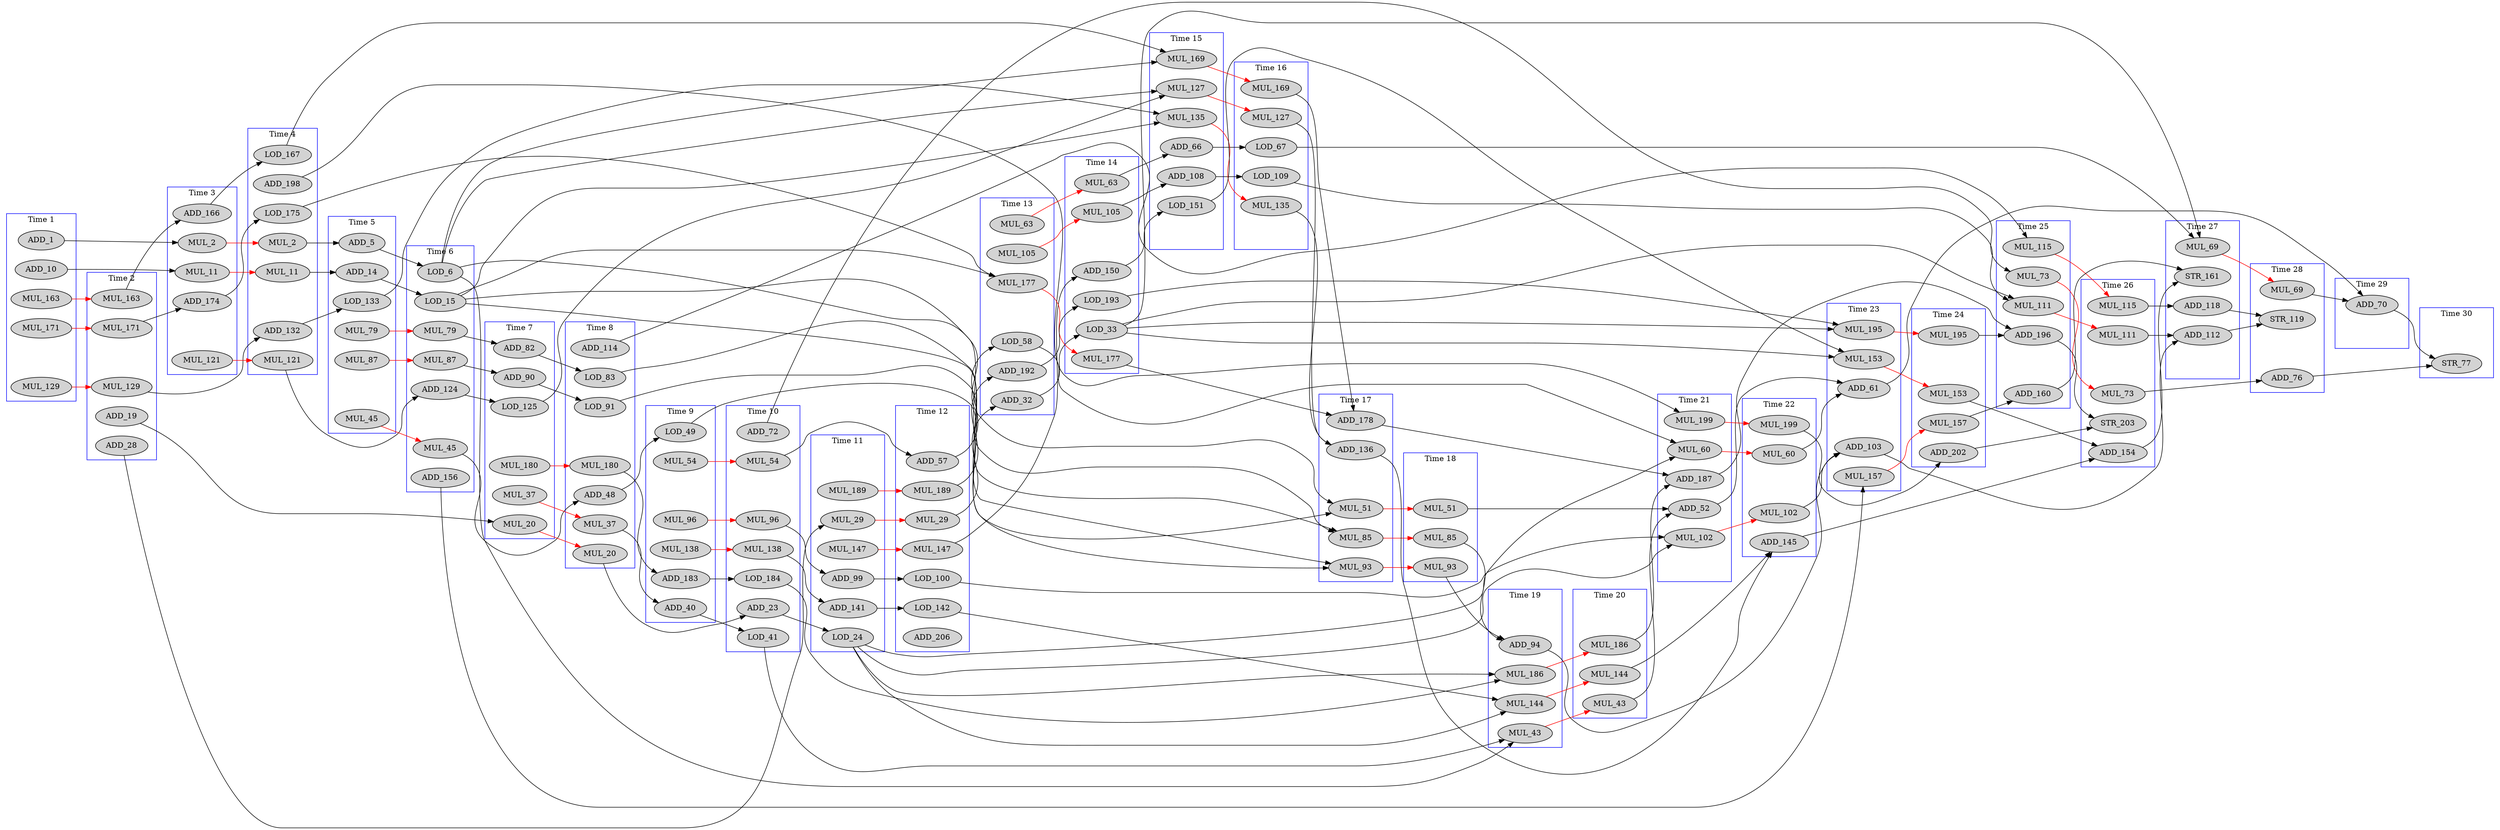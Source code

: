 digraph matmul_dfg__3 {
  rankdir = LR;
  newrank="true"
  subgraph cluster_1 {
    rank=same;
    node [style=filled];
    label = "Time 1";
    color = blue;
    pseudo_1 [style=invis];
    ADD_1
    ADD_10
    MUL_129_0 [label=MUL_129]
    MUL_163_0 [label=MUL_163]
    MUL_171_0 [label=MUL_171]
  }
  subgraph cluster_2 {
    rank=same;
    node [style=filled];
    label = "Time 2";
    color = blue;
    pseudo_2 [style=invis];
    ADD_19
    ADD_28
    MUL_129_1 [label=MUL_129]
    MUL_163_1 [label=MUL_163]
    MUL_171_1 [label=MUL_171]
  }
  subgraph cluster_3 {
    rank=same;
    node [style=filled];
    label = "Time 3";
    color = blue;
    pseudo_3 [style=invis];
    MUL_2_0 [label=MUL_2]
    MUL_11_0 [label=MUL_11]
    MUL_121_0 [label=MUL_121]
    ADD_166
    ADD_174
  }
  subgraph cluster_4 {
    rank=same;
    node [style=filled];
    label = "Time 4";
    color = blue;
    pseudo_4 [style=invis];
    MUL_2_1 [label=MUL_2]
    MUL_11_1 [label=MUL_11]
    MUL_121_1 [label=MUL_121]
    ADD_132
    LOD_167
    LOD_175
    ADD_198
  }
  subgraph cluster_5 {
    rank=same;
    node [style=filled];
    label = "Time 5";
    color = blue;
    pseudo_5 [style=invis];
    ADD_5
    ADD_14
    MUL_45_0 [label=MUL_45]
    MUL_79_0 [label=MUL_79]
    MUL_87_0 [label=MUL_87]
    LOD_133
  }
  subgraph cluster_6 {
    rank=same;
    node [style=filled];
    label = "Time 6";
    color = blue;
    pseudo_6 [style=invis];
    LOD_6
    LOD_15
    MUL_45_1 [label=MUL_45]
    MUL_79_1 [label=MUL_79]
    MUL_87_1 [label=MUL_87]
    ADD_124
    ADD_156
  }
  subgraph cluster_7 {
    rank=same;
    node [style=filled];
    label = "Time 7";
    color = blue;
    pseudo_7 [style=invis];
    MUL_20_0 [label=MUL_20]
    MUL_37_0 [label=MUL_37]
    ADD_82
    ADD_90
    LOD_125
    MUL_180_0 [label=MUL_180]
  }
  subgraph cluster_8 {
    rank=same;
    node [style=filled];
    label = "Time 8";
    color = blue;
    pseudo_8 [style=invis];
    MUL_20_1 [label=MUL_20]
    MUL_37_1 [label=MUL_37]
    ADD_48
    LOD_83
    LOD_91
    ADD_114
    MUL_180_1 [label=MUL_180]
  }
  subgraph cluster_9 {
    rank=same;
    node [style=filled];
    label = "Time 9";
    color = blue;
    pseudo_9 [style=invis];
    ADD_40
    LOD_49
    MUL_54_0 [label=MUL_54]
    MUL_96_0 [label=MUL_96]
    MUL_138_0 [label=MUL_138]
    ADD_183
  }
  subgraph cluster_10 {
    rank=same;
    node [style=filled];
    label = "Time 10";
    color = blue;
    pseudo_10 [style=invis];
    ADD_23
    LOD_41
    MUL_54_1 [label=MUL_54]
    ADD_72
    MUL_96_1 [label=MUL_96]
    MUL_138_1 [label=MUL_138]
    LOD_184
  }
  subgraph cluster_11 {
    rank=same;
    node [style=filled];
    label = "Time 11";
    color = blue;
    pseudo_11 [style=invis];
    LOD_24
    MUL_29_0 [label=MUL_29]
    ADD_99
    ADD_141
    MUL_147_0 [label=MUL_147]
    MUL_189_0 [label=MUL_189]
  }
  subgraph cluster_12 {
    rank=same;
    node [style=filled];
    label = "Time 12";
    color = blue;
    pseudo_12 [style=invis];
    MUL_29_1 [label=MUL_29]
    ADD_57
    LOD_100
    LOD_142
    MUL_147_1 [label=MUL_147]
    MUL_189_1 [label=MUL_189]
    ADD_206
  }
  subgraph cluster_13 {
    rank=same;
    node [style=filled];
    label = "Time 13";
    color = blue;
    pseudo_13 [style=invis];
    ADD_32
    LOD_58
    MUL_63_0 [label=MUL_63]
    MUL_105_0 [label=MUL_105]
    MUL_177_0 [label=MUL_177]
    ADD_192
  }
  subgraph cluster_14 {
    rank=same;
    node [style=filled];
    label = "Time 14";
    color = blue;
    pseudo_14 [style=invis];
    LOD_33
    MUL_63_1 [label=MUL_63]
    MUL_105_1 [label=MUL_105]
    ADD_150
    MUL_177_1 [label=MUL_177]
    LOD_193
  }
  subgraph cluster_15 {
    rank=same;
    node [style=filled];
    label = "Time 15";
    color = blue;
    pseudo_15 [style=invis];
    ADD_66
    ADD_108
    MUL_127_0 [label=MUL_127]
    MUL_135_0 [label=MUL_135]
    LOD_151
    MUL_169_0 [label=MUL_169]
  }
  subgraph cluster_16 {
    rank=same;
    node [style=filled];
    label = "Time 16";
    color = blue;
    pseudo_16 [style=invis];
    LOD_67
    LOD_109
    MUL_127_1 [label=MUL_127]
    MUL_135_1 [label=MUL_135]
    MUL_169_1 [label=MUL_169]
  }
  subgraph cluster_17 {
    rank=same;
    node [style=filled];
    label = "Time 17";
    color = blue;
    pseudo_17 [style=invis];
    MUL_51_0 [label=MUL_51]
    MUL_85_0 [label=MUL_85]
    MUL_93_0 [label=MUL_93]
    ADD_136
    ADD_178
  }
  subgraph cluster_18 {
    rank=same;
    node [style=filled];
    label = "Time 18";
    color = blue;
    pseudo_18 [style=invis];
    MUL_51_1 [label=MUL_51]
    MUL_85_1 [label=MUL_85]
    MUL_93_1 [label=MUL_93]
  }
  subgraph cluster_19 {
    rank=same;
    node [style=filled];
    label = "Time 19";
    color = blue;
    pseudo_19 [style=invis];
    MUL_43_0 [label=MUL_43]
    ADD_94
    MUL_144_0 [label=MUL_144]
    MUL_186_0 [label=MUL_186]
  }
  subgraph cluster_20 {
    rank=same;
    node [style=filled];
    label = "Time 20";
    color = blue;
    pseudo_20 [style=invis];
    MUL_43_1 [label=MUL_43]
    MUL_144_1 [label=MUL_144]
    MUL_186_1 [label=MUL_186]
  }
  subgraph cluster_21 {
    rank=same;
    node [style=filled];
    label = "Time 21";
    color = blue;
    pseudo_21 [style=invis];
    ADD_52
    MUL_60_0 [label=MUL_60]
    MUL_102_0 [label=MUL_102]
    ADD_187
    MUL_199_0 [label=MUL_199]
  }
  subgraph cluster_22 {
    rank=same;
    node [style=filled];
    label = "Time 22";
    color = blue;
    pseudo_22 [style=invis];
    MUL_60_1 [label=MUL_60]
    MUL_102_1 [label=MUL_102]
    ADD_145
    MUL_199_1 [label=MUL_199]
  }
  subgraph cluster_23 {
    rank=same;
    node [style=filled];
    label = "Time 23";
    color = blue;
    pseudo_23 [style=invis];
    ADD_61
    ADD_103
    MUL_153_0 [label=MUL_153]
    MUL_157_0 [label=MUL_157]
    MUL_195_0 [label=MUL_195]
  }
  subgraph cluster_24 {
    rank=same;
    node [style=filled];
    label = "Time 24";
    color = blue;
    pseudo_24 [style=invis];
    MUL_153_1 [label=MUL_153]
    MUL_157_1 [label=MUL_157]
    MUL_195_1 [label=MUL_195]
    ADD_202
  }
  subgraph cluster_25 {
    rank=same;
    node [style=filled];
    label = "Time 25";
    color = blue;
    pseudo_25 [style=invis];
    MUL_73_0 [label=MUL_73]
    MUL_111_0 [label=MUL_111]
    MUL_115_0 [label=MUL_115]
    ADD_160
    ADD_196
  }
  subgraph cluster_26 {
    rank=same;
    node [style=filled];
    label = "Time 26";
    color = blue;
    pseudo_26 [style=invis];
    MUL_73_1 [label=MUL_73]
    MUL_111_1 [label=MUL_111]
    MUL_115_1 [label=MUL_115]
    ADD_154
    STR_203
  }
  subgraph cluster_27 {
    rank=same;
    node [style=filled];
    label = "Time 27";
    color = blue;
    pseudo_27 [style=invis];
    MUL_69_0 [label=MUL_69]
    ADD_112
    ADD_118
    STR_161
  }
  subgraph cluster_28 {
    rank=same;
    node [style=filled];
    label = "Time 28";
    color = blue;
    pseudo_28 [style=invis];
    MUL_69_1 [label=MUL_69]
    ADD_76
    STR_119
  }
  subgraph cluster_29 {
    rank=same;
    node [style=filled];
    label = "Time 29";
    color = blue;
    pseudo_29 [style=invis];
    ADD_70
  }
  subgraph cluster_30 {
    rank=same;
    node [style=filled];
    label = "Time 30";
    color = blue;
    pseudo_30 [style=invis];
    STR_77
  }
    pseudo_1->pseudo_2 [style=invis];
    pseudo_2->pseudo_3 [style=invis];
    pseudo_3->pseudo_4 [style=invis];
    pseudo_4->pseudo_5 [style=invis];
    pseudo_5->pseudo_6 [style=invis];
    pseudo_6->pseudo_7 [style=invis];
    pseudo_7->pseudo_8 [style=invis];
    pseudo_8->pseudo_9 [style=invis];
    pseudo_9->pseudo_10 [style=invis];
    pseudo_10->pseudo_11 [style=invis];
    pseudo_11->pseudo_12 [style=invis];
    pseudo_12->pseudo_13 [style=invis];
    pseudo_13->pseudo_14 [style=invis];
    pseudo_14->pseudo_15 [style=invis];
    pseudo_15->pseudo_16 [style=invis];
    pseudo_16->pseudo_17 [style=invis];
    pseudo_17->pseudo_18 [style=invis];
    pseudo_18->pseudo_19 [style=invis];
    pseudo_19->pseudo_20 [style=invis];
    pseudo_20->pseudo_21 [style=invis];
    pseudo_21->pseudo_22 [style=invis];
    pseudo_22->pseudo_23 [style=invis];
    pseudo_23->pseudo_24 [style=invis];
    pseudo_24->pseudo_25 [style=invis];
    pseudo_25->pseudo_26 [style=invis];
    pseudo_26->pseudo_27 [style=invis];
    pseudo_27->pseudo_28 [style=invis];
    pseudo_28->pseudo_29 [style=invis];
    pseudo_29->pseudo_30 [style=invis];
    MUL_2_0 -> MUL_2_1 [color=red];
    MUL_11_0 -> MUL_11_1 [color=red];
    MUL_20_0 -> MUL_20_1 [color=red];
    MUL_29_0 -> MUL_29_1 [color=red];
    MUL_37_0 -> MUL_37_1 [color=red];
    MUL_43_0 -> MUL_43_1 [color=red];
    MUL_45_0 -> MUL_45_1 [color=red];
    MUL_51_0 -> MUL_51_1 [color=red];
    MUL_54_0 -> MUL_54_1 [color=red];
    MUL_60_0 -> MUL_60_1 [color=red];
    MUL_63_0 -> MUL_63_1 [color=red];
    MUL_69_0 -> MUL_69_1 [color=red];
    MUL_73_0 -> MUL_73_1 [color=red];
    MUL_79_0 -> MUL_79_1 [color=red];
    MUL_85_0 -> MUL_85_1 [color=red];
    MUL_87_0 -> MUL_87_1 [color=red];
    MUL_93_0 -> MUL_93_1 [color=red];
    MUL_96_0 -> MUL_96_1 [color=red];
    MUL_102_0 -> MUL_102_1 [color=red];
    MUL_105_0 -> MUL_105_1 [color=red];
    MUL_111_0 -> MUL_111_1 [color=red];
    MUL_115_0 -> MUL_115_1 [color=red];
    MUL_121_0 -> MUL_121_1 [color=red];
    MUL_127_0 -> MUL_127_1 [color=red];
    MUL_129_0 -> MUL_129_1 [color=red];
    MUL_135_0 -> MUL_135_1 [color=red];
    MUL_138_0 -> MUL_138_1 [color=red];
    MUL_144_0 -> MUL_144_1 [color=red];
    MUL_147_0 -> MUL_147_1 [color=red];
    MUL_153_0 -> MUL_153_1 [color=red];
    MUL_157_0 -> MUL_157_1 [color=red];
    MUL_163_0 -> MUL_163_1 [color=red];
    MUL_169_0 -> MUL_169_1 [color=red];
    MUL_171_0 -> MUL_171_1 [color=red];
    MUL_177_0 -> MUL_177_1 [color=red];
    MUL_180_0 -> MUL_180_1 [color=red];
    MUL_186_0 -> MUL_186_1 [color=red];
    MUL_189_0 -> MUL_189_1 [color=red];
    MUL_195_0 -> MUL_195_1 [color=red];
    MUL_199_0 -> MUL_199_1 [color=red];
    ADD_1 -> MUL_2_0 [ name = 1 ];
    MUL_2_1 -> ADD_5 [ name = 2 ];
    ADD_5 -> LOD_6 [ name = 3 ];
    LOD_6 -> MUL_43_0 [ name = 4 ];
    LOD_6 -> MUL_85_0 [ name = 5 ];
    LOD_6 -> MUL_127_0 [ name = 6 ];
    LOD_6 -> MUL_169_0 [ name = 7 ];
    ADD_10 -> MUL_11_0 [ name = 9 ];
    MUL_11_1 -> ADD_14 [ name = 10 ];
    ADD_14 -> LOD_15 [ name = 11 ];
    LOD_15 -> MUL_51_0 [ name = 12 ];
    LOD_15 -> MUL_93_0 [ name = 13 ];
    LOD_15 -> MUL_135_0 [ name = 14 ];
    LOD_15 -> MUL_177_0 [ name = 15 ];
    ADD_19 -> MUL_20_0 [ name = 17 ];
    MUL_20_1 -> ADD_23 [ name = 18 ];
    ADD_23 -> LOD_24 [ name = 19 ];
    LOD_24 -> MUL_60_0 [ name = 20 ];
    LOD_24 -> MUL_102_0 [ name = 21 ];
    LOD_24 -> MUL_144_0 [ name = 22 ];
    LOD_24 -> MUL_186_0 [ name = 23 ];
    ADD_28 -> MUL_29_0 [ name = 25 ];
    MUL_29_1 -> ADD_32 [ name = 26 ];
    ADD_32 -> LOD_33 [ name = 27 ];
    LOD_33 -> MUL_69_0 [ name = 28 ];
    LOD_33 -> MUL_111_0 [ name = 29 ];
    LOD_33 -> MUL_153_0 [ name = 30 ];
    LOD_33 -> MUL_195_0 [ name = 31 ];
    MUL_37_1 -> ADD_40 [ name = 33 ];
    ADD_40 -> LOD_41 [ name = 34 ];
    LOD_41 -> MUL_43_0 [ name = 35 ];
    MUL_43_1 -> ADD_52 [ name = 36 ];
    MUL_45_1 -> ADD_48 [ name = 38 ];
    ADD_48 -> LOD_49 [ name = 39 ];
    LOD_49 -> MUL_51_0 [ name = 40 ];
    MUL_51_1 -> ADD_52 [ name = 41 ];
    ADD_52 -> ADD_61 [ name = 42 ];
    MUL_54_1 -> ADD_57 [ name = 44 ];
    ADD_57 -> LOD_58 [ name = 45 ];
    LOD_58 -> MUL_60_0 [ name = 46 ];
    MUL_60_1 -> ADD_61 [ name = 47 ];
    ADD_61 -> ADD_70 [ name = 48 ];
    MUL_63_1 -> ADD_66 [ name = 50 ];
    ADD_66 -> LOD_67 [ name = 51 ];
    LOD_67 -> MUL_69_0 [ name = 52 ];
    MUL_69_1 -> ADD_70 [ name = 53 ];
    ADD_70 -> STR_77 [ name = 54 ];
    ADD_72 -> MUL_73_0 [ name = 56 ];
    MUL_73_1 -> ADD_76 [ name = 57 ];
    ADD_76 -> STR_77 [ name = 58 ];
    MUL_79_1 -> ADD_82 [ name = 60 ];
    ADD_82 -> LOD_83 [ name = 61 ];
    LOD_83 -> MUL_85_0 [ name = 62 ];
    MUL_85_1 -> ADD_94 [ name = 63 ];
    MUL_87_1 -> ADD_90 [ name = 65 ];
    ADD_90 -> LOD_91 [ name = 66 ];
    LOD_91 -> MUL_93_0 [ name = 67 ];
    MUL_93_1 -> ADD_94 [ name = 68 ];
    ADD_94 -> ADD_103 [ name = 69 ];
    MUL_96_1 -> ADD_99 [ name = 71 ];
    ADD_99 -> LOD_100 [ name = 72 ];
    LOD_100 -> MUL_102_0 [ name = 73 ];
    MUL_102_1 -> ADD_103 [ name = 74 ];
    ADD_103 -> ADD_112 [ name = 75 ];
    MUL_105_1 -> ADD_108 [ name = 77 ];
    ADD_108 -> LOD_109 [ name = 78 ];
    LOD_109 -> MUL_111_0 [ name = 79 ];
    MUL_111_1 -> ADD_112 [ name = 80 ];
    ADD_112 -> STR_119 [ name = 81 ];
    ADD_114 -> MUL_115_0 [ name = 83 ];
    MUL_115_1 -> ADD_118 [ name = 84 ];
    ADD_118 -> STR_119 [ name = 85 ];
    MUL_121_1 -> ADD_124 [ name = 87 ];
    ADD_124 -> LOD_125 [ name = 88 ];
    LOD_125 -> MUL_127_0 [ name = 89 ];
    MUL_127_1 -> ADD_136 [ name = 90 ];
    MUL_129_1 -> ADD_132 [ name = 92 ];
    ADD_132 -> LOD_133 [ name = 93 ];
    LOD_133 -> MUL_135_0 [ name = 94 ];
    MUL_135_1 -> ADD_136 [ name = 95 ];
    ADD_136 -> ADD_145 [ name = 96 ];
    MUL_138_1 -> ADD_141 [ name = 98 ];
    ADD_141 -> LOD_142 [ name = 99 ];
    LOD_142 -> MUL_144_0 [ name = 100 ];
    MUL_144_1 -> ADD_145 [ name = 101 ];
    ADD_145 -> ADD_154 [ name = 102 ];
    MUL_147_1 -> ADD_150 [ name = 104 ];
    ADD_150 -> LOD_151 [ name = 105 ];
    LOD_151 -> MUL_153_0 [ name = 106 ];
    MUL_153_1 -> ADD_154 [ name = 107 ];
    ADD_154 -> STR_161 [ name = 108 ];
    ADD_156 -> MUL_157_0 [ name = 110 ];
    MUL_157_1 -> ADD_160 [ name = 111 ];
    ADD_160 -> STR_161 [ name = 112 ];
    MUL_163_1 -> ADD_166 [ name = 114 ];
    ADD_166 -> LOD_167 [ name = 115 ];
    LOD_167 -> MUL_169_0 [ name = 116 ];
    MUL_169_1 -> ADD_178 [ name = 117 ];
    MUL_171_1 -> ADD_174 [ name = 119 ];
    ADD_174 -> LOD_175 [ name = 120 ];
    LOD_175 -> MUL_177_0 [ name = 121 ];
    MUL_177_1 -> ADD_178 [ name = 122 ];
    ADD_178 -> ADD_187 [ name = 123 ];
    MUL_180_1 -> ADD_183 [ name = 125 ];
    ADD_183 -> LOD_184 [ name = 126 ];
    LOD_184 -> MUL_186_0 [ name = 127 ];
    MUL_186_1 -> ADD_187 [ name = 128 ];
    ADD_187 -> ADD_196 [ name = 129 ];
    MUL_189_1 -> ADD_192 [ name = 131 ];
    ADD_192 -> LOD_193 [ name = 132 ];
    LOD_193 -> MUL_195_0 [ name = 133 ];
    MUL_195_1 -> ADD_196 [ name = 134 ];
    ADD_196 -> STR_203 [ name = 135 ];
    ADD_198 -> MUL_199_0 [ name = 137 ];
    MUL_199_1 -> ADD_202 [ name = 138 ];
    ADD_202 -> STR_203 [ name = 139 ];
}
